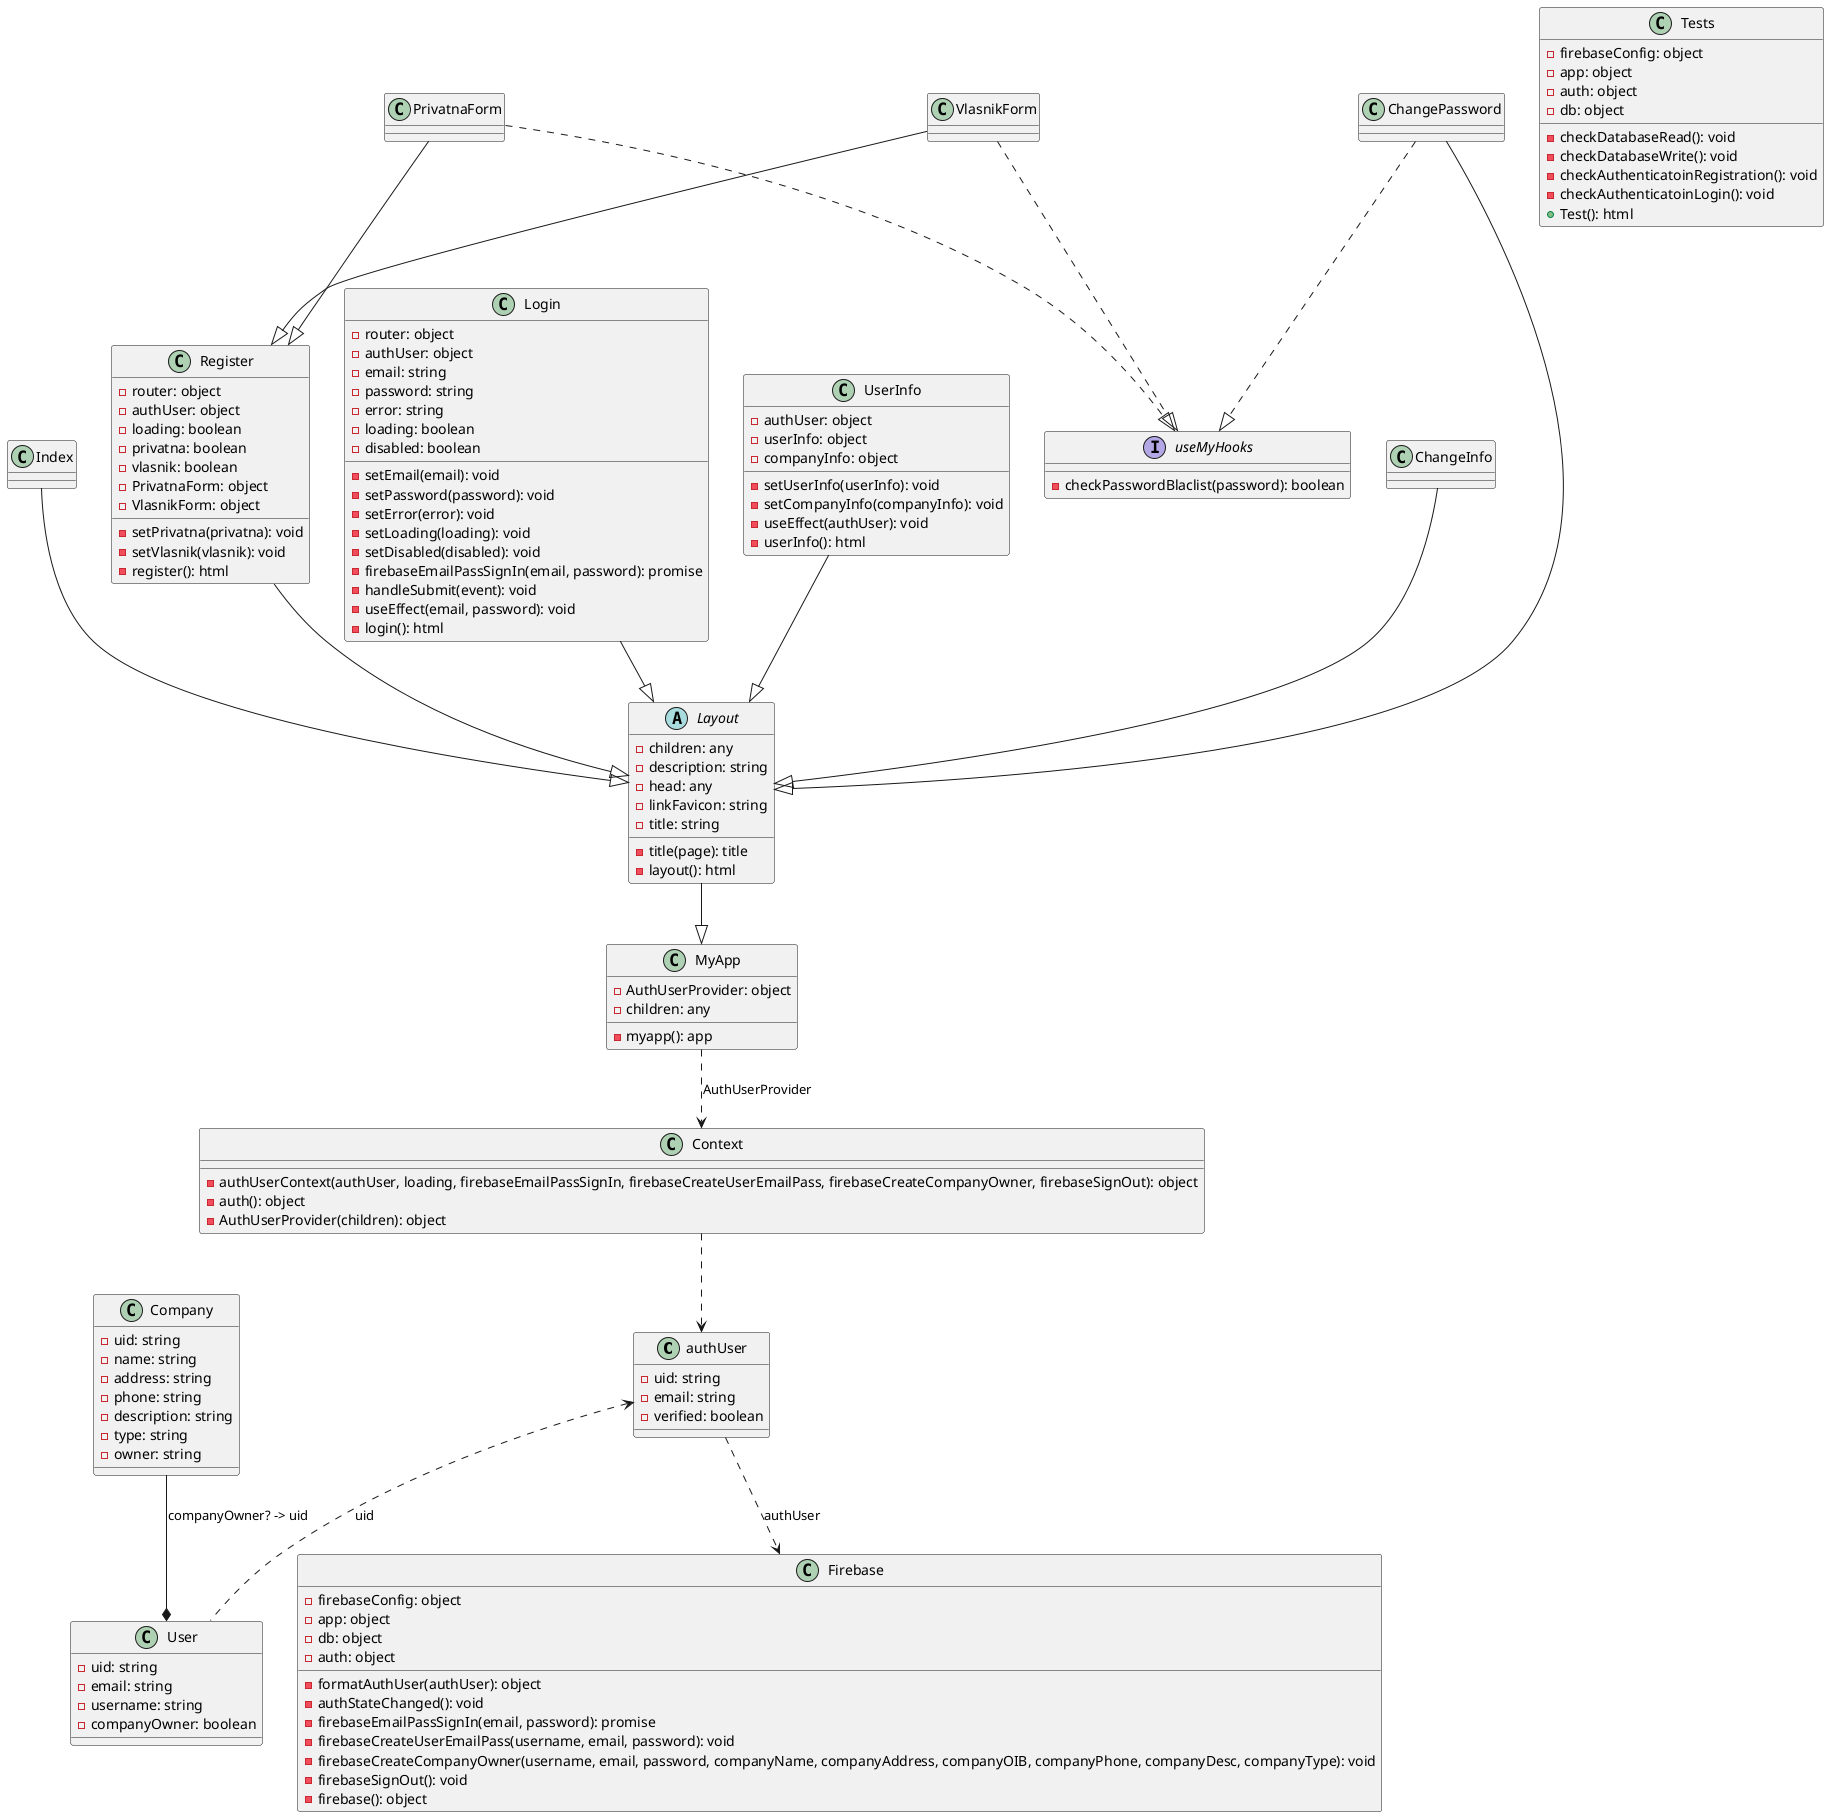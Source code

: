 @startuml modeli iz baze
authUser <.. User : uid
authUser ..> Firebase : authUser
Context ..> authUser
MyApp ..> Context : AuthUserProvider
Layout --|> MyApp
Index --|> Layout
Register --|> Layout
Login --|> Layout
UserInfo --|> Layout
ChangePassword --|> Layout
ChangeInfo --|> Layout
ChangePassword ..|> useMyHooks
VlasnikForm --|> Register
PrivatnaForm --|> Register
VlasnikForm ..|> useMyHooks
PrivatnaForm ..|> useMyHooks
Company --* User : companyOwner? -> uid

class authUser {
    -uid: string
    -email: string
    -verified: boolean
}

class User {
    -uid: string
    -email: string
    -username: string
    -companyOwner: boolean
}

class Company {
    -uid: string
    -name: string
    -address: string
    -phone: string
    -description: string
    -type: string
    -owner: string
}

class Firebase {
    -firebaseConfig: object
    -app: object
    -db: object
    -auth: object
    -formatAuthUser(authUser): object
    -authStateChanged(): void
    -firebaseEmailPassSignIn(email, password): promise
    -firebaseCreateUserEmailPass(username, email, password): void
    -firebaseCreateCompanyOwner(username, email, password, companyName, companyAddress, companyOIB, companyPhone, companyDesc, companyType): void
    -firebaseSignOut(): void
    -firebase(): object
}

class Context {
    -authUserContext(authUser, loading, firebaseEmailPassSignIn, firebaseCreateUserEmailPass, firebaseCreateCompanyOwner, firebaseSignOut): object
    -auth(): object
    -AuthUserProvider(children): object
}

interface useMyHooks {
    -checkPasswordBlaclist(password): boolean
}

class MyApp {
    -AuthUserProvider: object
    -children: any
    -myapp(): app
}

abstract class Layout {
    -children: any
    -description: string
    -head: any
    -linkFavicon: string
    -title: string
    -title(page): title
    -layout(): html
}

class Login {
    -router: object
    -authUser: object
    -email: string
    -setEmail(email): void
    -password: string
    -setPassword(password): void
    -error: string
    -setError(error): void
    -loading: boolean
    -setLoading(loading): void
    -disabled: boolean
    -setDisabled(disabled): void
    -firebaseEmailPassSignIn(email, password): promise
    -handleSubmit(event): void
    -useEffect(email, password): void
    -login(): html
}

class Register {
    -router: object
    -authUser: object
    -loading: boolean
    -privatna: boolean
    -setPrivatna(privatna): void
    -vlasnik: boolean
    -setVlasnik(vlasnik): void
    -PrivatnaForm: object
    -VlasnikForm: object
    -register(): html
}

class PrivatnaForm {
}

class VlasnikForm {
}

class UserInfo {
    -authUser: object
    -userInfo: object
    -setUserInfo(userInfo): void
    -companyInfo: object
    -setCompanyInfo(companyInfo): void
    -useEffect(authUser): void
    -userInfo(): html
}

class Index {
}

class ChangePassword {
}

class ChangeInfo {
}

class Tests {
    -firebaseConfig: object
    -app: object
    -auth: object
    -db: object
    -checkDatabaseRead(): void
    -checkDatabaseWrite(): void
    -checkAuthenticatoinRegistration(): void
    -checkAuthenticatoinLogin(): void
    +Test(): html
}